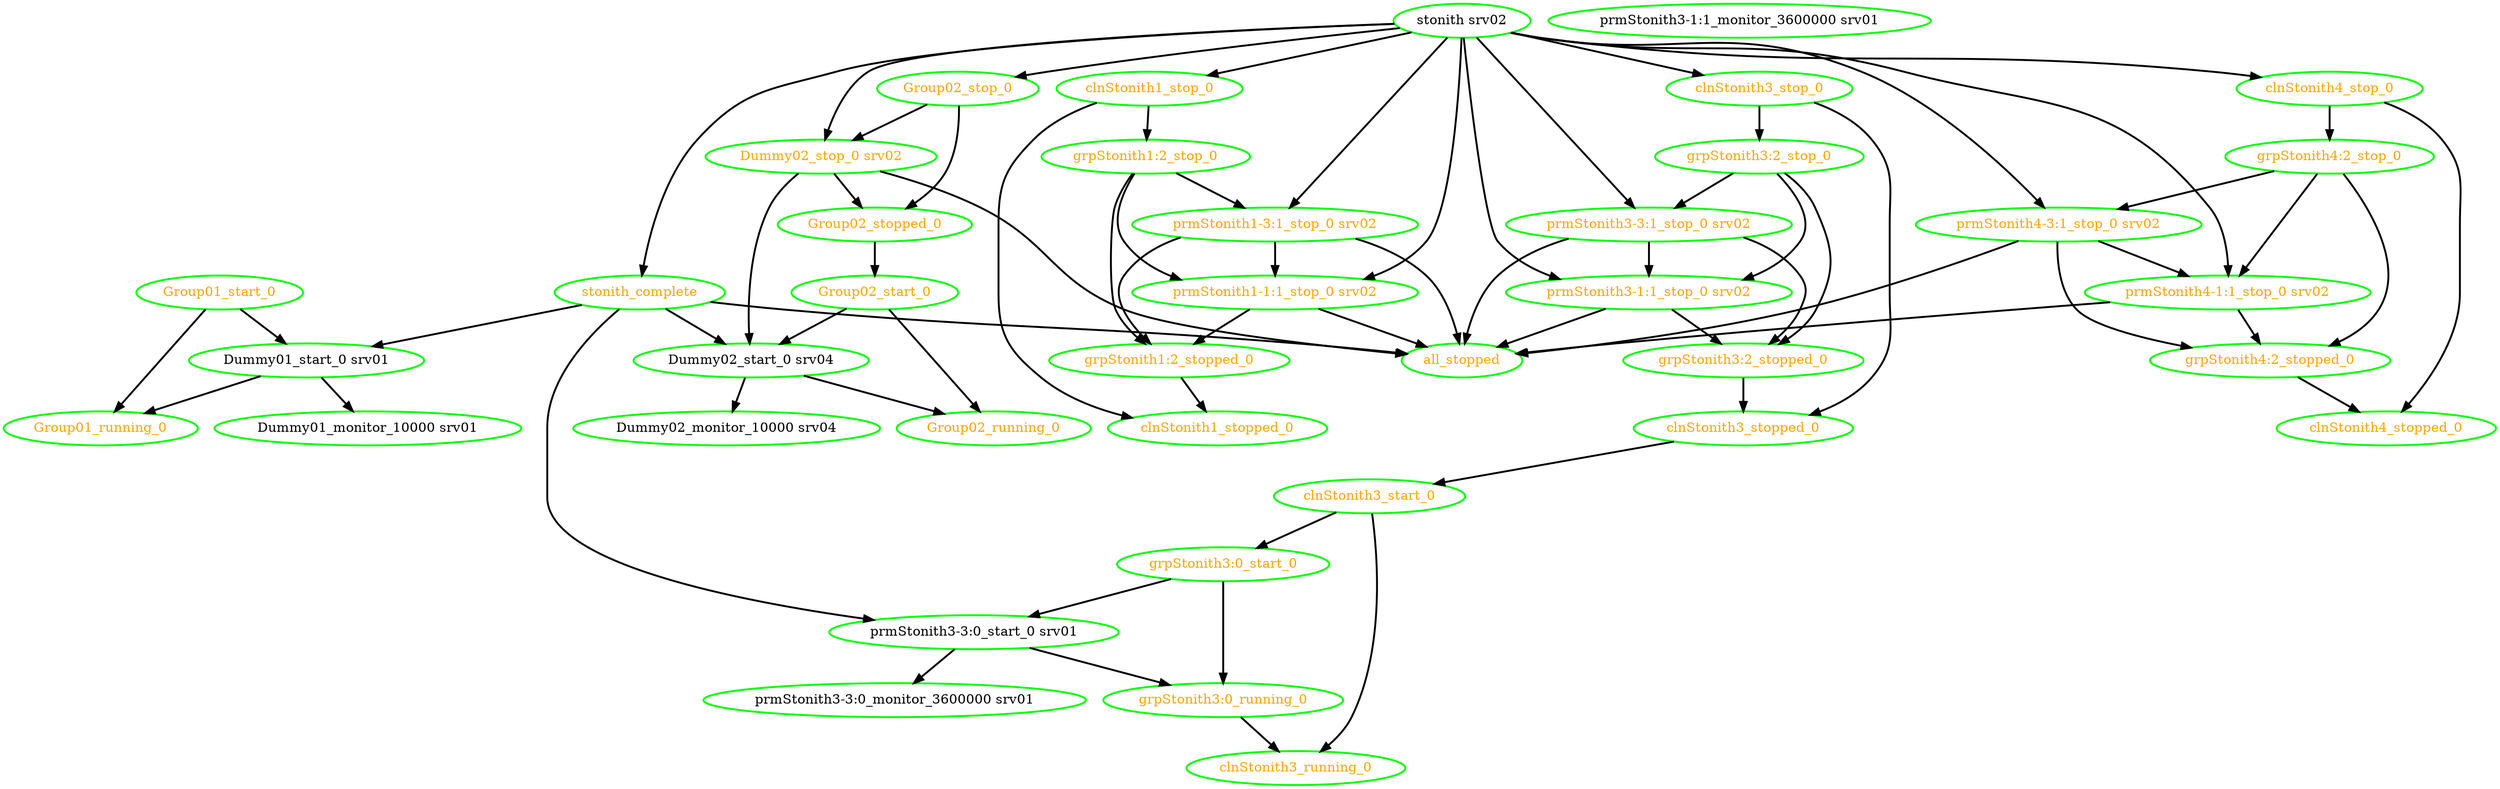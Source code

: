 digraph "g" {
"Dummy01_monitor_10000 srv01" [ style=bold color="green" fontcolor="black" ]
"Dummy01_start_0 srv01" -> "Dummy01_monitor_10000 srv01" [ style = bold]
"Dummy01_start_0 srv01" -> "Group01_running_0" [ style = bold]
"Dummy01_start_0 srv01" [ style=bold color="green" fontcolor="black" ]
"Dummy02_monitor_10000 srv04" [ style=bold color="green" fontcolor="black" ]
"Dummy02_start_0 srv04" -> "Dummy02_monitor_10000 srv04" [ style = bold]
"Dummy02_start_0 srv04" -> "Group02_running_0" [ style = bold]
"Dummy02_start_0 srv04" [ style=bold color="green" fontcolor="black" ]
"Dummy02_stop_0 srv02" -> "Dummy02_start_0 srv04" [ style = bold]
"Dummy02_stop_0 srv02" -> "Group02_stopped_0" [ style = bold]
"Dummy02_stop_0 srv02" -> "all_stopped" [ style = bold]
"Dummy02_stop_0 srv02" [ style=bold color="green" fontcolor="orange" ]
"Group01_running_0" [ style=bold color="green" fontcolor="orange" ]
"Group01_start_0" -> "Dummy01_start_0 srv01" [ style = bold]
"Group01_start_0" -> "Group01_running_0" [ style = bold]
"Group01_start_0" [ style=bold color="green" fontcolor="orange" ]
"Group02_running_0" [ style=bold color="green" fontcolor="orange" ]
"Group02_start_0" -> "Dummy02_start_0 srv04" [ style = bold]
"Group02_start_0" -> "Group02_running_0" [ style = bold]
"Group02_start_0" [ style=bold color="green" fontcolor="orange" ]
"Group02_stop_0" -> "Dummy02_stop_0 srv02" [ style = bold]
"Group02_stop_0" -> "Group02_stopped_0" [ style = bold]
"Group02_stop_0" [ style=bold color="green" fontcolor="orange" ]
"Group02_stopped_0" -> "Group02_start_0" [ style = bold]
"Group02_stopped_0" [ style=bold color="green" fontcolor="orange" ]
"all_stopped" [ style=bold color="green" fontcolor="orange" ]
"clnStonith1_stop_0" -> "clnStonith1_stopped_0" [ style = bold]
"clnStonith1_stop_0" -> "grpStonith1:2_stop_0" [ style = bold]
"clnStonith1_stop_0" [ style=bold color="green" fontcolor="orange" ]
"clnStonith1_stopped_0" [ style=bold color="green" fontcolor="orange" ]
"clnStonith3_running_0" [ style=bold color="green" fontcolor="orange" ]
"clnStonith3_start_0" -> "clnStonith3_running_0" [ style = bold]
"clnStonith3_start_0" -> "grpStonith3:0_start_0" [ style = bold]
"clnStonith3_start_0" [ style=bold color="green" fontcolor="orange" ]
"clnStonith3_stop_0" -> "clnStonith3_stopped_0" [ style = bold]
"clnStonith3_stop_0" -> "grpStonith3:2_stop_0" [ style = bold]
"clnStonith3_stop_0" [ style=bold color="green" fontcolor="orange" ]
"clnStonith3_stopped_0" -> "clnStonith3_start_0" [ style = bold]
"clnStonith3_stopped_0" [ style=bold color="green" fontcolor="orange" ]
"clnStonith4_stop_0" -> "clnStonith4_stopped_0" [ style = bold]
"clnStonith4_stop_0" -> "grpStonith4:2_stop_0" [ style = bold]
"clnStonith4_stop_0" [ style=bold color="green" fontcolor="orange" ]
"clnStonith4_stopped_0" [ style=bold color="green" fontcolor="orange" ]
"grpStonith1:2_stop_0" -> "grpStonith1:2_stopped_0" [ style = bold]
"grpStonith1:2_stop_0" -> "prmStonith1-1:1_stop_0 srv02" [ style = bold]
"grpStonith1:2_stop_0" -> "prmStonith1-3:1_stop_0 srv02" [ style = bold]
"grpStonith1:2_stop_0" [ style=bold color="green" fontcolor="orange"]
"grpStonith1:2_stopped_0" -> "clnStonith1_stopped_0" [ style = bold]
"grpStonith1:2_stopped_0" [ style=bold color="green" fontcolor="orange"]
"grpStonith3:0_running_0" -> "clnStonith3_running_0" [ style = bold]
"grpStonith3:0_running_0" [ style=bold color="green" fontcolor="orange"]
"grpStonith3:0_start_0" -> "grpStonith3:0_running_0" [ style = bold]
"grpStonith3:0_start_0" -> "prmStonith3-3:0_start_0 srv01" [ style = bold]
"grpStonith3:0_start_0" [ style=bold color="green" fontcolor="orange"]
"grpStonith3:2_stop_0" -> "grpStonith3:2_stopped_0" [ style = bold]
"grpStonith3:2_stop_0" -> "prmStonith3-1:1_stop_0 srv02" [ style = bold]
"grpStonith3:2_stop_0" -> "prmStonith3-3:1_stop_0 srv02" [ style = bold]
"grpStonith3:2_stop_0" [ style=bold color="green" fontcolor="orange"]
"grpStonith3:2_stopped_0" -> "clnStonith3_stopped_0" [ style = bold]
"grpStonith3:2_stopped_0" [ style=bold color="green" fontcolor="orange"]
"grpStonith4:2_stop_0" -> "grpStonith4:2_stopped_0" [ style = bold]
"grpStonith4:2_stop_0" -> "prmStonith4-1:1_stop_0 srv02" [ style = bold]
"grpStonith4:2_stop_0" -> "prmStonith4-3:1_stop_0 srv02" [ style = bold]
"grpStonith4:2_stop_0" [ style=bold color="green" fontcolor="orange"]
"grpStonith4:2_stopped_0" -> "clnStonith4_stopped_0" [ style = bold]
"grpStonith4:2_stopped_0" [ style=bold color="green" fontcolor="orange"]
"prmStonith1-1:1_stop_0 srv02" -> "all_stopped" [ style = bold]
"prmStonith1-1:1_stop_0 srv02" -> "grpStonith1:2_stopped_0" [ style = bold]
"prmStonith1-1:1_stop_0 srv02" [ style=bold color="green" fontcolor="orange" ]
"prmStonith1-3:1_stop_0 srv02" -> "all_stopped" [ style = bold]
"prmStonith1-3:1_stop_0 srv02" -> "grpStonith1:2_stopped_0" [ style = bold]
"prmStonith1-3:1_stop_0 srv02" -> "prmStonith1-1:1_stop_0 srv02" [ style = bold]
"prmStonith1-3:1_stop_0 srv02" [ style=bold color="green" fontcolor="orange" ]
"prmStonith3-1:1_monitor_3600000 srv01" [ style=bold color="green" fontcolor="black" ]
"prmStonith3-1:1_stop_0 srv02" -> "all_stopped" [ style = bold]
"prmStonith3-1:1_stop_0 srv02" -> "grpStonith3:2_stopped_0" [ style = bold]
"prmStonith3-1:1_stop_0 srv02" [ style=bold color="green" fontcolor="orange"]
"prmStonith3-3:0_monitor_3600000 srv01" [ style=bold color="green" fontcolor="black"]
"prmStonith3-3:0_start_0 srv01" -> "grpStonith3:0_running_0" [ style = bold]
"prmStonith3-3:0_start_0 srv01" -> "prmStonith3-3:0_monitor_3600000 srv01" [ style = bold]
"prmStonith3-3:0_start_0 srv01" [ style=bold color="green" fontcolor="black"]
"prmStonith3-3:1_stop_0 srv02" -> "all_stopped" [ style = bold]
"prmStonith3-3:1_stop_0 srv02" -> "grpStonith3:2_stopped_0" [ style = bold]
"prmStonith3-3:1_stop_0 srv02" -> "prmStonith3-1:1_stop_0 srv02" [ style = bold]
"prmStonith3-3:1_stop_0 srv02" [ style=bold color="green" fontcolor="orange"]
"prmStonith4-1:1_stop_0 srv02" -> "all_stopped" [ style = bold]
"prmStonith4-1:1_stop_0 srv02" -> "grpStonith4:2_stopped_0" [ style = bold]
"prmStonith4-1:1_stop_0 srv02" [ style=bold color="green" fontcolor="orange"]
"prmStonith4-3:1_stop_0 srv02" -> "all_stopped" [ style = bold]
"prmStonith4-3:1_stop_0 srv02" -> "grpStonith4:2_stopped_0" [ style = bold]
"prmStonith4-3:1_stop_0 srv02" -> "prmStonith4-1:1_stop_0 srv02" [ style = bold]
"prmStonith4-3:1_stop_0 srv02" [ style=bold color="green" fontcolor="orange"]
"stonith srv02" -> "Dummy02_stop_0 srv02" [ style = bold]
"stonith srv02" -> "Group02_stop_0" [ style = bold]
"stonith srv02" -> "clnStonith1_stop_0" [ style = bold]
"stonith srv02" -> "clnStonith3_stop_0" [ style = bold]
"stonith srv02" -> "clnStonith4_stop_0" [ style = bold]
"stonith srv02" -> "prmStonith1-1:1_stop_0 srv02" [ style = bold]
"stonith srv02" -> "prmStonith1-3:1_stop_0 srv02" [ style = bold]
"stonith srv02" -> "prmStonith3-1:1_stop_0 srv02" [ style = bold]
"stonith srv02" -> "prmStonith3-3:1_stop_0 srv02" [ style = bold]
"stonith srv02" -> "prmStonith4-1:1_stop_0 srv02" [ style = bold]
"stonith srv02" -> "prmStonith4-3:1_stop_0 srv02" [ style = bold]
"stonith srv02" -> "stonith_complete" [ style = bold]
"stonith srv02" [ style=bold color="green" fontcolor="black" ]
"stonith_complete" -> "Dummy01_start_0 srv01" [ style = bold]
"stonith_complete" -> "Dummy02_start_0 srv04" [ style = bold]
"stonith_complete" -> "all_stopped" [ style = bold]
"stonith_complete" -> "prmStonith3-3:0_start_0 srv01" [ style = bold]
"stonith_complete" [ style=bold color="green" fontcolor="orange" ]
}

